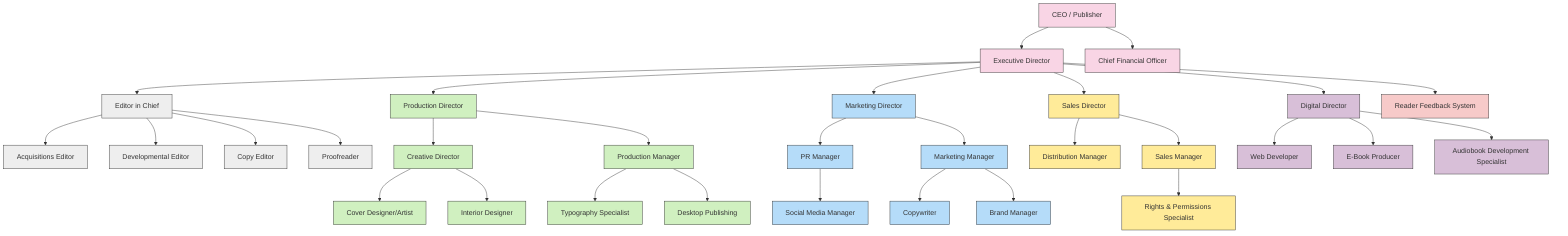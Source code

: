 flowchart TD
    CEO[CEO / Publisher] --> ED[Executive Director]
    CEO --> CFO[Chief Financial Officer]
    
    %% Editorial Division
    ED --> EIC[Editor in Chief]
    EIC --> ACQ[Acquisitions Editor]
    EIC --> DE[Developmental Editor]
    EIC --> CE[Copy Editor]
    EIC --> PE[Proofreader]
    
    %% Production Division
    ED --> PD[Production Director]
    PD --> CD[Creative Director]
    CD --> CDA[Cover Designer/Artist]
    CD --> ID[Interior Designer]
    PD --> PM[Production Manager]
    PM --> TS[Typography Specialist]
    PM --> DTP[Desktop Publishing]
    
    %% Marketing Division
    ED --> MKD[Marketing Director]
    MKD --> PRM[PR Manager]
    PRM --> SMM[Social Media Manager]
    MKD --> MMG[Marketing Manager]
    MMG --> CWR[Copywriter]
    MMG --> BM[Brand Manager]
    
    %% Sales Division
    ED --> SD[Sales Director]
    SD --> DM[Distribution Manager]
    SD --> SM[Sales Manager]
    SM --> RPS[Rights & Permissions Specialist]
    
    %% Digital Division
    ED --> DD[Digital Director]
    DD --> WD[Web Developer]
    DD --> EBP[E-Book Producer]
    DD --> ADS[Audiobook Development Specialist]
    
    %% Reader Feedback System
    ED --> RFS[Reader Feedback System]

    classDef executive fill:#f9d5e5,stroke:#333,stroke-width:1px
    classDef editorial fill:#eeeeee,stroke:#333,stroke-width:1px
    classDef production fill:#d0f0c0,stroke:#333,stroke-width:1px
    classDef marketing fill:#b5dcf9,stroke:#333,stroke-width:1px
    classDef sales fill:#ffeb99,stroke:#333,stroke-width:1px
    classDef digital fill:#d8bfd8,stroke:#333,stroke-width:1px
    classDef feedback fill:#f7cac9,stroke:#333,stroke-width:1px
    
    class CEO,ED,CFO executive
    class EIC,ACQ,DE,CE,PE editorial
    class PD,CD,CDA,ID,PM,TS,DTP production
    class MKD,PRM,SMM,MMG,CWR,BM marketing
    class SD,DM,SM,RPS sales
    class DD,WD,EBP,ADS digital
    class RFS feedback